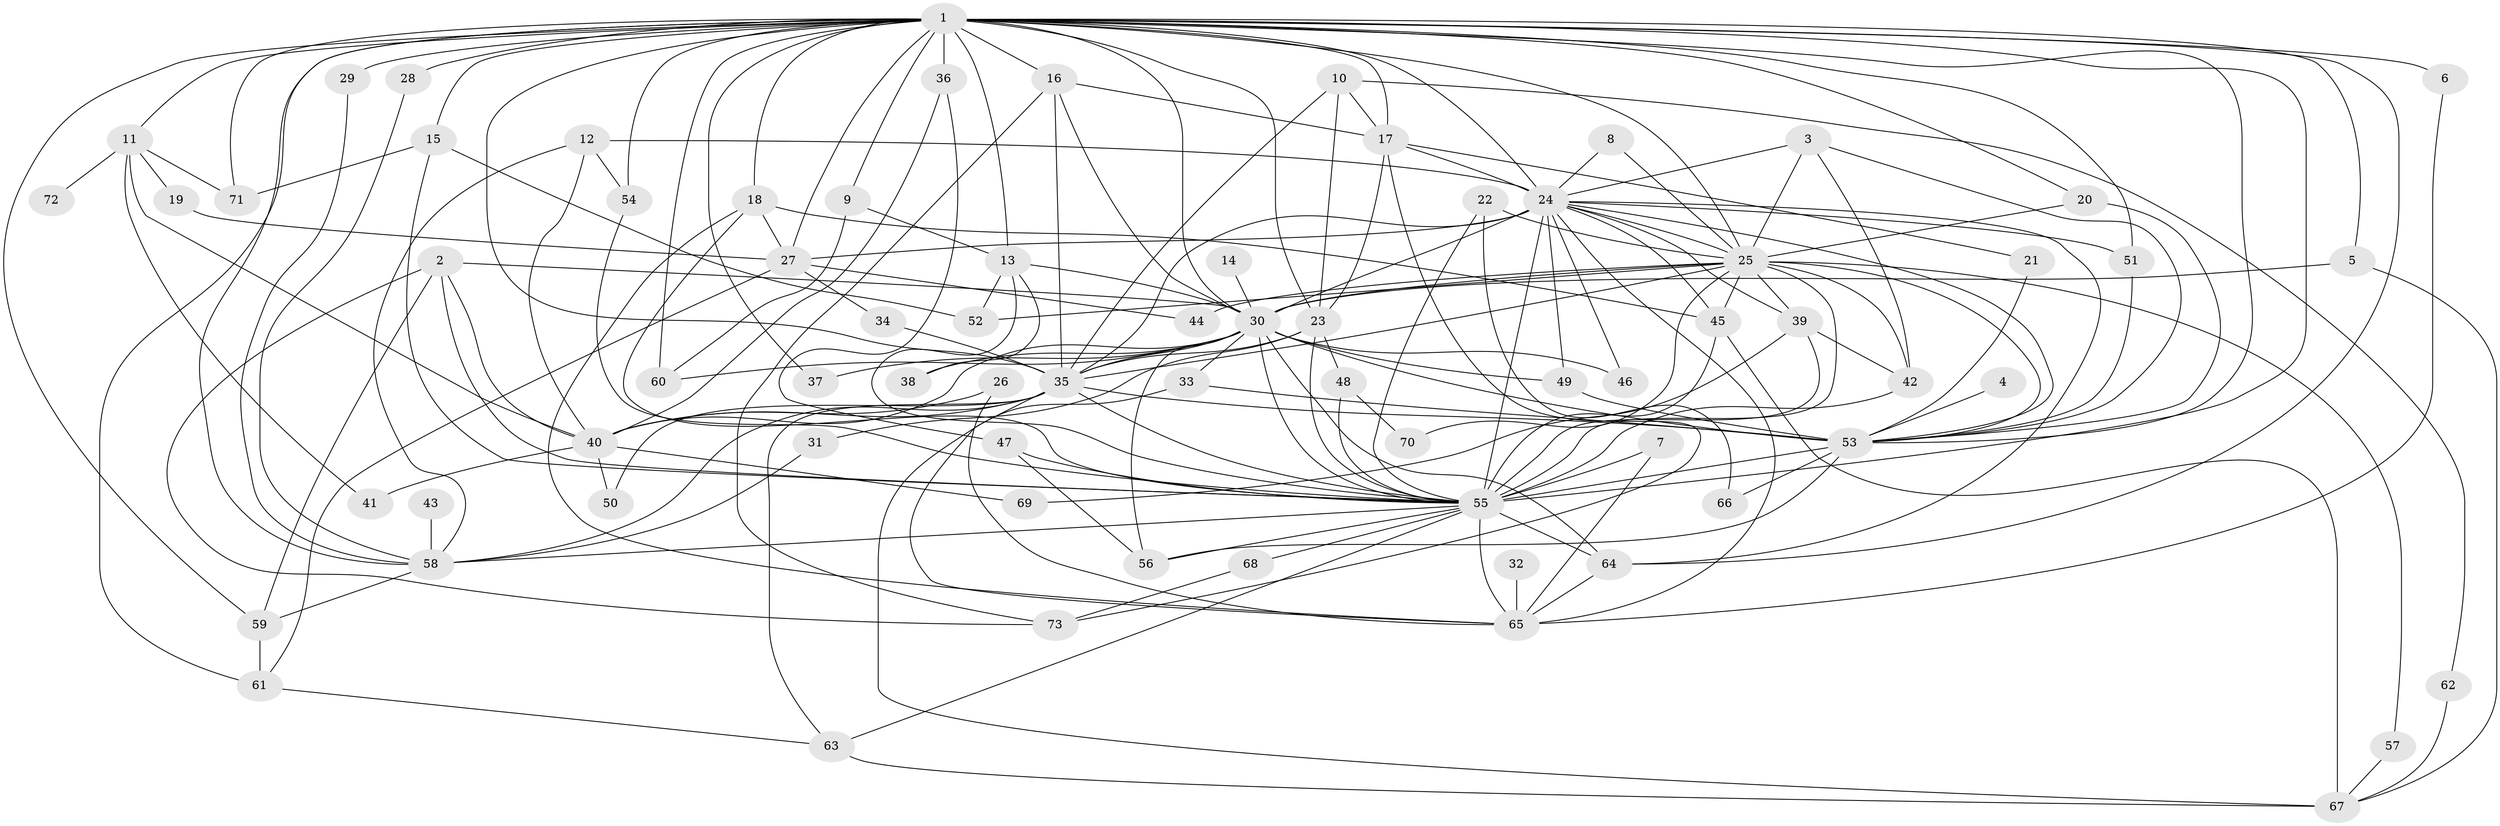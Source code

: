 // original degree distribution, {28: 0.013793103448275862, 29: 0.006896551724137931, 25: 0.006896551724137931, 23: 0.006896551724137931, 11: 0.013793103448275862, 24: 0.013793103448275862, 17: 0.006896551724137931, 22: 0.006896551724137931, 4: 0.10344827586206896, 3: 0.13793103448275862, 8: 0.013793103448275862, 5: 0.041379310344827586, 7: 0.013793103448275862, 10: 0.006896551724137931, 2: 0.5793103448275863, 9: 0.013793103448275862, 6: 0.013793103448275862}
// Generated by graph-tools (version 1.1) at 2025/36/03/04/25 23:36:31]
// undirected, 73 vertices, 184 edges
graph export_dot {
  node [color=gray90,style=filled];
  1;
  2;
  3;
  4;
  5;
  6;
  7;
  8;
  9;
  10;
  11;
  12;
  13;
  14;
  15;
  16;
  17;
  18;
  19;
  20;
  21;
  22;
  23;
  24;
  25;
  26;
  27;
  28;
  29;
  30;
  31;
  32;
  33;
  34;
  35;
  36;
  37;
  38;
  39;
  40;
  41;
  42;
  43;
  44;
  45;
  46;
  47;
  48;
  49;
  50;
  51;
  52;
  53;
  54;
  55;
  56;
  57;
  58;
  59;
  60;
  61;
  62;
  63;
  64;
  65;
  66;
  67;
  68;
  69;
  70;
  71;
  72;
  73;
  1 -- 5 [weight=1.0];
  1 -- 6 [weight=1.0];
  1 -- 9 [weight=1.0];
  1 -- 11 [weight=1.0];
  1 -- 13 [weight=1.0];
  1 -- 15 [weight=1.0];
  1 -- 16 [weight=1.0];
  1 -- 17 [weight=1.0];
  1 -- 18 [weight=2.0];
  1 -- 20 [weight=1.0];
  1 -- 23 [weight=1.0];
  1 -- 24 [weight=3.0];
  1 -- 25 [weight=2.0];
  1 -- 27 [weight=2.0];
  1 -- 28 [weight=1.0];
  1 -- 29 [weight=1.0];
  1 -- 30 [weight=2.0];
  1 -- 35 [weight=2.0];
  1 -- 36 [weight=2.0];
  1 -- 37 [weight=2.0];
  1 -- 51 [weight=2.0];
  1 -- 53 [weight=2.0];
  1 -- 54 [weight=2.0];
  1 -- 55 [weight=6.0];
  1 -- 58 [weight=1.0];
  1 -- 59 [weight=1.0];
  1 -- 60 [weight=3.0];
  1 -- 61 [weight=2.0];
  1 -- 64 [weight=1.0];
  1 -- 71 [weight=2.0];
  2 -- 30 [weight=1.0];
  2 -- 40 [weight=1.0];
  2 -- 55 [weight=1.0];
  2 -- 59 [weight=1.0];
  2 -- 73 [weight=1.0];
  3 -- 24 [weight=1.0];
  3 -- 25 [weight=1.0];
  3 -- 42 [weight=1.0];
  3 -- 53 [weight=1.0];
  4 -- 53 [weight=1.0];
  5 -- 30 [weight=1.0];
  5 -- 67 [weight=1.0];
  6 -- 65 [weight=1.0];
  7 -- 55 [weight=1.0];
  7 -- 65 [weight=1.0];
  8 -- 24 [weight=1.0];
  8 -- 25 [weight=1.0];
  9 -- 13 [weight=1.0];
  9 -- 60 [weight=1.0];
  10 -- 17 [weight=1.0];
  10 -- 23 [weight=1.0];
  10 -- 35 [weight=1.0];
  10 -- 62 [weight=1.0];
  11 -- 19 [weight=1.0];
  11 -- 40 [weight=2.0];
  11 -- 41 [weight=1.0];
  11 -- 71 [weight=1.0];
  11 -- 72 [weight=1.0];
  12 -- 24 [weight=1.0];
  12 -- 40 [weight=1.0];
  12 -- 54 [weight=1.0];
  12 -- 58 [weight=1.0];
  13 -- 30 [weight=1.0];
  13 -- 38 [weight=1.0];
  13 -- 52 [weight=1.0];
  13 -- 55 [weight=1.0];
  14 -- 30 [weight=1.0];
  15 -- 52 [weight=1.0];
  15 -- 55 [weight=1.0];
  15 -- 71 [weight=1.0];
  16 -- 17 [weight=1.0];
  16 -- 30 [weight=1.0];
  16 -- 35 [weight=1.0];
  16 -- 73 [weight=1.0];
  17 -- 21 [weight=1.0];
  17 -- 23 [weight=1.0];
  17 -- 24 [weight=1.0];
  17 -- 73 [weight=1.0];
  18 -- 27 [weight=1.0];
  18 -- 45 [weight=1.0];
  18 -- 55 [weight=1.0];
  18 -- 65 [weight=1.0];
  19 -- 27 [weight=1.0];
  20 -- 25 [weight=1.0];
  20 -- 53 [weight=1.0];
  21 -- 53 [weight=1.0];
  22 -- 25 [weight=1.0];
  22 -- 55 [weight=1.0];
  22 -- 66 [weight=1.0];
  23 -- 31 [weight=1.0];
  23 -- 35 [weight=3.0];
  23 -- 48 [weight=1.0];
  23 -- 55 [weight=1.0];
  24 -- 25 [weight=2.0];
  24 -- 27 [weight=2.0];
  24 -- 30 [weight=2.0];
  24 -- 35 [weight=2.0];
  24 -- 39 [weight=1.0];
  24 -- 45 [weight=1.0];
  24 -- 46 [weight=2.0];
  24 -- 49 [weight=1.0];
  24 -- 51 [weight=1.0];
  24 -- 53 [weight=1.0];
  24 -- 55 [weight=3.0];
  24 -- 64 [weight=1.0];
  24 -- 65 [weight=1.0];
  25 -- 30 [weight=1.0];
  25 -- 35 [weight=1.0];
  25 -- 39 [weight=1.0];
  25 -- 42 [weight=1.0];
  25 -- 44 [weight=1.0];
  25 -- 45 [weight=1.0];
  25 -- 52 [weight=1.0];
  25 -- 53 [weight=2.0];
  25 -- 55 [weight=3.0];
  25 -- 57 [weight=1.0];
  25 -- 70 [weight=2.0];
  26 -- 40 [weight=1.0];
  26 -- 65 [weight=1.0];
  27 -- 34 [weight=1.0];
  27 -- 44 [weight=1.0];
  27 -- 61 [weight=1.0];
  28 -- 58 [weight=1.0];
  29 -- 58 [weight=1.0];
  30 -- 33 [weight=1.0];
  30 -- 35 [weight=1.0];
  30 -- 37 [weight=2.0];
  30 -- 38 [weight=1.0];
  30 -- 40 [weight=1.0];
  30 -- 46 [weight=1.0];
  30 -- 49 [weight=1.0];
  30 -- 53 [weight=2.0];
  30 -- 55 [weight=5.0];
  30 -- 56 [weight=1.0];
  30 -- 60 [weight=1.0];
  30 -- 64 [weight=1.0];
  31 -- 58 [weight=1.0];
  32 -- 65 [weight=1.0];
  33 -- 53 [weight=1.0];
  33 -- 67 [weight=1.0];
  34 -- 35 [weight=1.0];
  35 -- 40 [weight=1.0];
  35 -- 50 [weight=1.0];
  35 -- 53 [weight=2.0];
  35 -- 55 [weight=3.0];
  35 -- 58 [weight=1.0];
  35 -- 63 [weight=1.0];
  35 -- 65 [weight=1.0];
  36 -- 40 [weight=1.0];
  36 -- 47 [weight=1.0];
  39 -- 42 [weight=1.0];
  39 -- 55 [weight=1.0];
  39 -- 69 [weight=1.0];
  40 -- 41 [weight=1.0];
  40 -- 50 [weight=1.0];
  40 -- 69 [weight=1.0];
  42 -- 55 [weight=1.0];
  43 -- 58 [weight=1.0];
  45 -- 55 [weight=1.0];
  45 -- 67 [weight=1.0];
  47 -- 55 [weight=1.0];
  47 -- 56 [weight=1.0];
  48 -- 55 [weight=1.0];
  48 -- 70 [weight=1.0];
  49 -- 53 [weight=1.0];
  51 -- 53 [weight=1.0];
  53 -- 55 [weight=4.0];
  53 -- 56 [weight=1.0];
  53 -- 66 [weight=2.0];
  54 -- 55 [weight=1.0];
  55 -- 56 [weight=1.0];
  55 -- 58 [weight=1.0];
  55 -- 63 [weight=1.0];
  55 -- 64 [weight=2.0];
  55 -- 65 [weight=1.0];
  55 -- 68 [weight=1.0];
  57 -- 67 [weight=1.0];
  58 -- 59 [weight=1.0];
  59 -- 61 [weight=1.0];
  61 -- 63 [weight=1.0];
  62 -- 67 [weight=1.0];
  63 -- 67 [weight=2.0];
  64 -- 65 [weight=1.0];
  68 -- 73 [weight=1.0];
}
